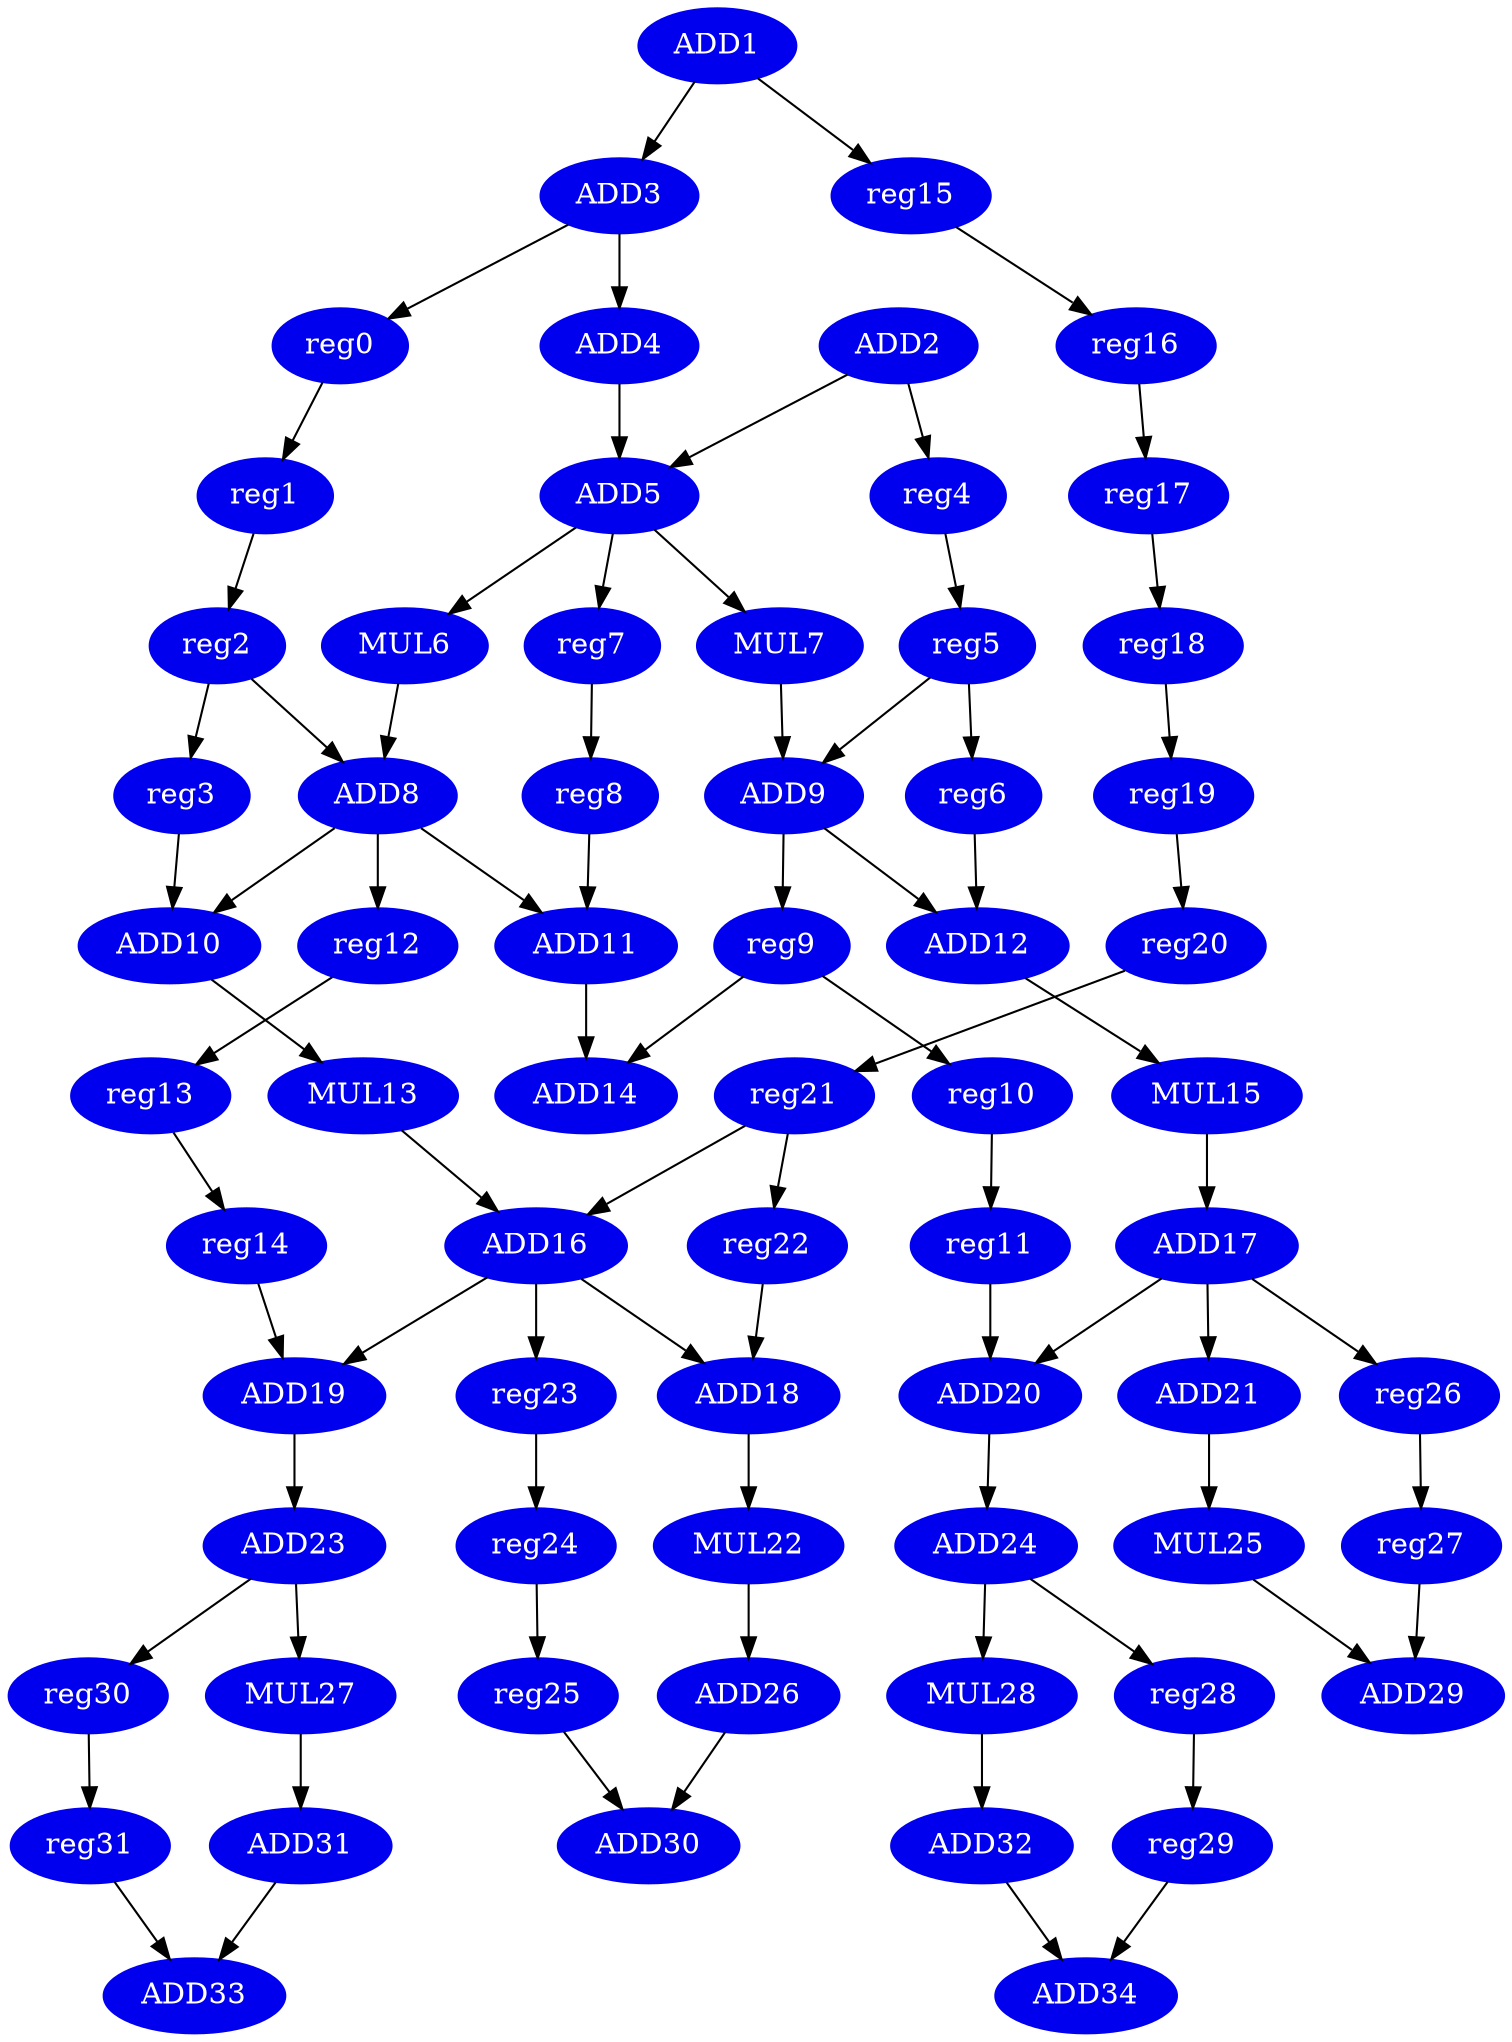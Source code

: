 digraph ewf {
    node [fontcolor=white,style=filled,color=blue2];
     ADD_1 [label = ADD1 ];
     ADD_2 [label = ADD2];
     ADD_3 [label = ADD3 ];
     ADD_4 [label = ADD4 ];
     ADD_5 [label = ADD5 ];
     MUL_6 [label = MUL6 ];
     MUL_7 [label = MUL7 ];
     ADD_8 [label = ADD8 ];
     ADD_9 [label = ADD9 ];
     ADD_10 [label = ADD10 ];
     ADD_11 [label = ADD11 ];
     ADD_12 [label = ADD12 ];
     MUL_13 [label = MUL13 ];
     ADD_14 [label = ADD14 ];
     MUL_15 [label = MUL15 ];
     ADD_16 [label = ADD16 ];
     ADD_17 [label = ADD17 ];
     ADD_18 [label = ADD18 ];
     ADD_19 [label = ADD19 ];
     ADD_20 [label = ADD20 ];
     ADD_21 [label = ADD21];
     MUL_22 [label = MUL22 ];
     ADD_23 [label = ADD23 ];
     ADD_24 [label = ADD24 ];
     MUL_25 [label = MUL25 ];
     ADD_26 [label = ADD26 ];
     MUL_27 [label = MUL27 ];
     MUL_28 [label = MUL28 ];
     ADD_29 [label = ADD29 ];
     ADD_30 [label = ADD30 ];
     ADD_31 [label = ADD31 ];
     ADD_32 [label = ADD32 ];
     ADD_33 [label = ADD33 ];
     ADD_34 [label = ADD34 ];
     ADD_1 -> ADD_3 [ name = 0 ];
     ADD_1 -> reg15;
     reg15 -> reg16;
     reg16 -> reg17;
     reg17 -> reg18;
     reg18 -> reg19;
     reg19 -> reg20;
     reg20 -> reg21;
     reg21 -> ADD_16 [ name = 1 ];
     reg21 -> reg22;
     reg22 -> ADD_18 [ name = 2 ];
     ADD_2 -> ADD_5 [ name = 3 ];
     ADD_2 -> reg4;
     reg4 -> reg5;
     reg5 -> ADD_9 [ name = 4 ];
     reg5 -> reg6;
     reg6 -> ADD_12 [ name = 5 ];
     ADD_3 -> ADD_4 [ name = 6 ];
     ADD_3 -> reg0;
     reg0 -> reg1;
     reg1 -> reg2;
     reg2 -> ADD_8 [ name = 7 ];
     reg2 -> reg3;
     reg3 ->ADD_10 [ name = 8 ];
     ADD_4 -> ADD_5 [ name = 9 ];
     ADD_5 -> MUL_6 [ name = 10 ];
     ADD_5 -> MUL_7 [ name = 11 ];
     ADD_5 -> reg7;
     reg7 -> reg8;
     reg8 -> ADD_11 [ name = 12 ];
     MUL_6 -> ADD_8 [ name = 13 ];
     MUL_7 -> ADD_9 [ name = 14 ];
     ADD_8 -> ADD_10 [ name = 15 ];
     ADD_8 -> ADD_11 [ name = 16 ];
     ADD_8 -> reg12;
     reg12 -> reg13;
     reg13 -> reg14;
     reg14 -> ADD_19 [ name = 17 ];
     ADD_9 -> ADD_12 [ name = 18 ];
     ADD_9 -> reg9;
     reg9 -> ADD_14 [ name = 19 ];
     reg9 -> reg10;
     reg10 -> reg11;
     reg11 -> ADD_20 [ name = 20 ];
     ADD_10 -> MUL_13 [ name = 21 ];
     ADD_11 -> ADD_14 [ name = 22 ];
     ADD_12 -> MUL_15 [ name = 23 ];
     MUL_13 -> ADD_16 [ name = 24 ];
     MUL_15 -> ADD_17 [ name = 25 ];
     ADD_16 -> ADD_18 [ name = 26 ];
     ADD_16 -> ADD_19 [ name = 27 ];
     ADD_16 -> reg23;
     reg23 -> reg24;
     reg24 -> reg25;
     reg25 -> ADD_30 [ name = 28 ];
     ADD_17 -> ADD_20 [ name = 29 ];
     ADD_17 -> ADD_21 [ name = 30 ];
     ADD_17 -> reg26;
     reg26 -> reg27;
     reg27 -> ADD_29 [ name = 31 ];
     ADD_18 -> MUL_22 [ name = 32 ];
     ADD_19 -> ADD_23 [ name = 33 ];
     ADD_20 -> ADD_24 [ name = 34 ];
     ADD_21 -> MUL_25 [ name = 35 ];
     MUL_22 -> ADD_26 [ name = 36 ];
     ADD_23 -> MUL_27 [ name = 37 ];
     ADD_23 -> reg30;
     reg30 -> reg31;
     reg31 -> ADD_33 [ name = 38 ];
     ADD_24 -> MUL_28 [ name = 39 ];
     ADD_24 -> reg28;
     reg28 -> reg29;
     reg29 -> ADD_34 [ name = 40 ];
     MUL_25 -> ADD_29 [ name = 41 ];
     ADD_26 -> ADD_30 [ name = 42 ];
     MUL_27 -> ADD_31 [ name = 43 ];
     MUL_28 -> ADD_32 [ name = 44 ];
     ADD_31 -> ADD_33 [ name = 45 ];
     ADD_32 -> ADD_34 [ name = 46 ];
}